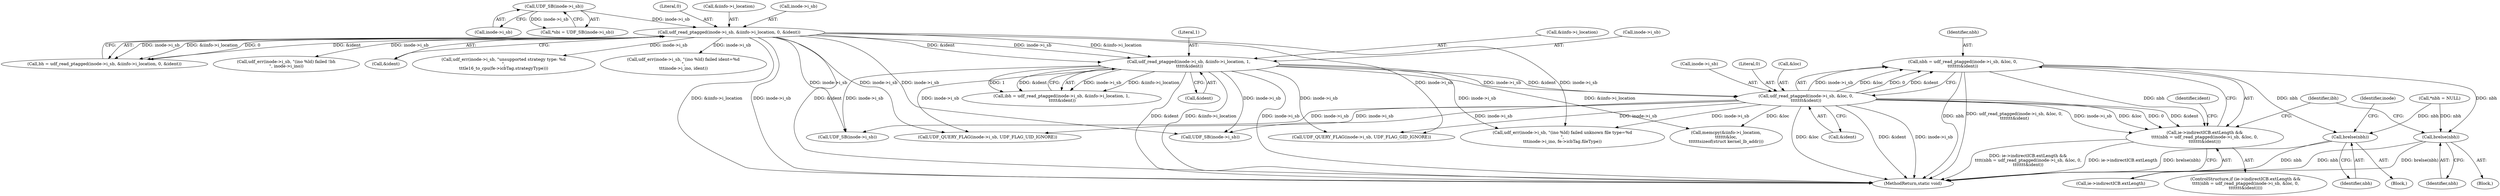 digraph "0_linux_c03aa9f6e1f938618e6db2e23afef0574efeeb65@API" {
"1000254" [label="(Call,nbh = udf_read_ptagged(inode->i_sb, &loc, 0,\n\t\t\t\t\t\t\t&ident))"];
"1000256" [label="(Call,udf_read_ptagged(inode->i_sb, &loc, 0,\n\t\t\t\t\t\t\t&ident))"];
"1000208" [label="(Call,udf_read_ptagged(inode->i_sb, &iinfo->i_location, 1,\n \t\t\t\t\t&ident))"];
"1000128" [label="(Call,udf_read_ptagged(inode->i_sb, &iinfo->i_location, 0, &ident))"];
"1000121" [label="(Call,UDF_SB(inode->i_sb))"];
"1000248" [label="(Call,ie->indirectICB.extLength &&\n\t\t\t\t(nbh = udf_read_ptagged(inode->i_sb, &loc, 0,\n\t\t\t\t\t\t\t&ident)))"];
"1000288" [label="(Call,brelse(nbh))"];
"1000293" [label="(Call,brelse(nbh))"];
"1000136" [label="(Literal,0)"];
"1000275" [label="(Call,memcpy(&iinfo->i_location,\n\t\t\t\t\t\t&loc,\n\t\t\t\t\t\tsizeof(struct kernel_lb_addr)))"];
"1000634" [label="(Call,UDF_SB(inode->i_sb))"];
"1000248" [label="(Call,ie->indirectICB.extLength &&\n\t\t\t\t(nbh = udf_read_ptagged(inode->i_sb, &loc, 0,\n\t\t\t\t\t\t\t&ident)))"];
"1000296" [label="(Identifier,ibh)"];
"1000167" [label="(Call,udf_err(inode->i_sb, \"(ino %ld) failed ident=%d\n\",\n\t\t\tinode->i_ino, ident))"];
"1000257" [label="(Call,inode->i_sb)"];
"1000206" [label="(Call,ibh = udf_read_ptagged(inode->i_sb, &iinfo->i_location, 1,\n \t\t\t\t\t&ident))"];
"1000255" [label="(Identifier,nbh)"];
"1000216" [label="(Literal,1)"];
"1000291" [label="(Identifier,inode)"];
"1000585" [label="(Call,UDF_QUERY_FLAG(inode->i_sb, UDF_FLAG_UID_IGNORE))"];
"1000262" [label="(Literal,0)"];
"1000600" [label="(Call,UDF_SB(inode->i_sb))"];
"1000137" [label="(Call,&ident)"];
"1001156" [label="(MethodReturn,static void)"];
"1000126" [label="(Call,bh = udf_read_ptagged(inode->i_sb, &iinfo->i_location, 0, &ident))"];
"1000143" [label="(Call,udf_err(inode->i_sb, \"(ino %ld) failed !bh\n\", inode->i_ino))"];
"1000260" [label="(Call,&loc)"];
"1000132" [label="(Call,&iinfo->i_location)"];
"1000129" [label="(Call,inode->i_sb)"];
"1000256" [label="(Call,udf_read_ptagged(inode->i_sb, &loc, 0,\n\t\t\t\t\t\t\t&ident))"];
"1000265" [label="(Block,)"];
"1000263" [label="(Call,&ident)"];
"1000274" [label="(Block,)"];
"1000227" [label="(Call,*nbh = NULL)"];
"1000294" [label="(Identifier,nbh)"];
"1000208" [label="(Call,udf_read_ptagged(inode->i_sb, &iinfo->i_location, 1,\n \t\t\t\t\t&ident))"];
"1000293" [label="(Call,brelse(nbh))"];
"1000288" [label="(Call,brelse(nbh))"];
"1000254" [label="(Call,nbh = udf_read_ptagged(inode->i_sb, &loc, 0,\n\t\t\t\t\t\t\t&ident))"];
"1000212" [label="(Call,&iinfo->i_location)"];
"1000119" [label="(Call,*sbi = UDF_SB(inode->i_sb))"];
"1000308" [label="(Call,udf_err(inode->i_sb, \"unsupported strategy type: %d\n\",\n\t\t\tle16_to_cpu(fe->icbTag.strategyType)))"];
"1000128" [label="(Call,udf_read_ptagged(inode->i_sb, &iinfo->i_location, 0, &ident))"];
"1000217" [label="(Call,&ident)"];
"1000249" [label="(Call,ie->indirectICB.extLength)"];
"1000619" [label="(Call,UDF_QUERY_FLAG(inode->i_sb, UDF_FLAG_GID_IGNORE))"];
"1000209" [label="(Call,inode->i_sb)"];
"1000122" [label="(Call,inode->i_sb)"];
"1000289" [label="(Identifier,nbh)"];
"1000247" [label="(ControlStructure,if (ie->indirectICB.extLength &&\n\t\t\t\t(nbh = udf_read_ptagged(inode->i_sb, &loc, 0,\n\t\t\t\t\t\t\t&ident))))"];
"1000269" [label="(Identifier,ident)"];
"1001098" [label="(Call,udf_err(inode->i_sb, \"(ino %ld) failed unknown file type=%d\n\",\n\t\t\tinode->i_ino, fe->icbTag.fileType))"];
"1000121" [label="(Call,UDF_SB(inode->i_sb))"];
"1000254" -> "1000248"  [label="AST: "];
"1000254" -> "1000256"  [label="CFG: "];
"1000255" -> "1000254"  [label="AST: "];
"1000256" -> "1000254"  [label="AST: "];
"1000248" -> "1000254"  [label="CFG: "];
"1000254" -> "1001156"  [label="DDG: nbh"];
"1000254" -> "1001156"  [label="DDG: udf_read_ptagged(inode->i_sb, &loc, 0,\n\t\t\t\t\t\t\t&ident)"];
"1000254" -> "1000248"  [label="DDG: nbh"];
"1000256" -> "1000254"  [label="DDG: inode->i_sb"];
"1000256" -> "1000254"  [label="DDG: &loc"];
"1000256" -> "1000254"  [label="DDG: 0"];
"1000256" -> "1000254"  [label="DDG: &ident"];
"1000254" -> "1000288"  [label="DDG: nbh"];
"1000254" -> "1000293"  [label="DDG: nbh"];
"1000256" -> "1000263"  [label="CFG: "];
"1000257" -> "1000256"  [label="AST: "];
"1000260" -> "1000256"  [label="AST: "];
"1000262" -> "1000256"  [label="AST: "];
"1000263" -> "1000256"  [label="AST: "];
"1000256" -> "1001156"  [label="DDG: &loc"];
"1000256" -> "1001156"  [label="DDG: &ident"];
"1000256" -> "1001156"  [label="DDG: inode->i_sb"];
"1000256" -> "1000248"  [label="DDG: inode->i_sb"];
"1000256" -> "1000248"  [label="DDG: &loc"];
"1000256" -> "1000248"  [label="DDG: 0"];
"1000256" -> "1000248"  [label="DDG: &ident"];
"1000208" -> "1000256"  [label="DDG: inode->i_sb"];
"1000208" -> "1000256"  [label="DDG: &ident"];
"1000256" -> "1000275"  [label="DDG: &loc"];
"1000256" -> "1000585"  [label="DDG: inode->i_sb"];
"1000256" -> "1000600"  [label="DDG: inode->i_sb"];
"1000256" -> "1000619"  [label="DDG: inode->i_sb"];
"1000256" -> "1000634"  [label="DDG: inode->i_sb"];
"1000256" -> "1001098"  [label="DDG: inode->i_sb"];
"1000208" -> "1000206"  [label="AST: "];
"1000208" -> "1000217"  [label="CFG: "];
"1000209" -> "1000208"  [label="AST: "];
"1000212" -> "1000208"  [label="AST: "];
"1000216" -> "1000208"  [label="AST: "];
"1000217" -> "1000208"  [label="AST: "];
"1000206" -> "1000208"  [label="CFG: "];
"1000208" -> "1001156"  [label="DDG: inode->i_sb"];
"1000208" -> "1001156"  [label="DDG: &ident"];
"1000208" -> "1001156"  [label="DDG: &iinfo->i_location"];
"1000208" -> "1000206"  [label="DDG: inode->i_sb"];
"1000208" -> "1000206"  [label="DDG: &iinfo->i_location"];
"1000208" -> "1000206"  [label="DDG: 1"];
"1000208" -> "1000206"  [label="DDG: &ident"];
"1000128" -> "1000208"  [label="DDG: inode->i_sb"];
"1000128" -> "1000208"  [label="DDG: &iinfo->i_location"];
"1000128" -> "1000208"  [label="DDG: &ident"];
"1000208" -> "1000275"  [label="DDG: &iinfo->i_location"];
"1000208" -> "1000585"  [label="DDG: inode->i_sb"];
"1000208" -> "1000600"  [label="DDG: inode->i_sb"];
"1000208" -> "1000619"  [label="DDG: inode->i_sb"];
"1000208" -> "1000634"  [label="DDG: inode->i_sb"];
"1000208" -> "1001098"  [label="DDG: inode->i_sb"];
"1000128" -> "1000126"  [label="AST: "];
"1000128" -> "1000137"  [label="CFG: "];
"1000129" -> "1000128"  [label="AST: "];
"1000132" -> "1000128"  [label="AST: "];
"1000136" -> "1000128"  [label="AST: "];
"1000137" -> "1000128"  [label="AST: "];
"1000126" -> "1000128"  [label="CFG: "];
"1000128" -> "1001156"  [label="DDG: &iinfo->i_location"];
"1000128" -> "1001156"  [label="DDG: inode->i_sb"];
"1000128" -> "1001156"  [label="DDG: &ident"];
"1000128" -> "1000126"  [label="DDG: inode->i_sb"];
"1000128" -> "1000126"  [label="DDG: &iinfo->i_location"];
"1000128" -> "1000126"  [label="DDG: 0"];
"1000128" -> "1000126"  [label="DDG: &ident"];
"1000121" -> "1000128"  [label="DDG: inode->i_sb"];
"1000128" -> "1000143"  [label="DDG: inode->i_sb"];
"1000128" -> "1000167"  [label="DDG: inode->i_sb"];
"1000128" -> "1000308"  [label="DDG: inode->i_sb"];
"1000128" -> "1000585"  [label="DDG: inode->i_sb"];
"1000128" -> "1000600"  [label="DDG: inode->i_sb"];
"1000128" -> "1000619"  [label="DDG: inode->i_sb"];
"1000128" -> "1000634"  [label="DDG: inode->i_sb"];
"1000128" -> "1001098"  [label="DDG: inode->i_sb"];
"1000121" -> "1000119"  [label="AST: "];
"1000121" -> "1000122"  [label="CFG: "];
"1000122" -> "1000121"  [label="AST: "];
"1000119" -> "1000121"  [label="CFG: "];
"1000121" -> "1000119"  [label="DDG: inode->i_sb"];
"1000248" -> "1000247"  [label="AST: "];
"1000248" -> "1000249"  [label="CFG: "];
"1000249" -> "1000248"  [label="AST: "];
"1000269" -> "1000248"  [label="CFG: "];
"1000296" -> "1000248"  [label="CFG: "];
"1000248" -> "1001156"  [label="DDG: ie->indirectICB.extLength &&\n\t\t\t\t(nbh = udf_read_ptagged(inode->i_sb, &loc, 0,\n\t\t\t\t\t\t\t&ident))"];
"1000248" -> "1001156"  [label="DDG: ie->indirectICB.extLength"];
"1000288" -> "1000274"  [label="AST: "];
"1000288" -> "1000289"  [label="CFG: "];
"1000289" -> "1000288"  [label="AST: "];
"1000291" -> "1000288"  [label="CFG: "];
"1000288" -> "1001156"  [label="DDG: nbh"];
"1000288" -> "1001156"  [label="DDG: brelse(nbh)"];
"1000227" -> "1000288"  [label="DDG: nbh"];
"1000293" -> "1000265"  [label="AST: "];
"1000293" -> "1000294"  [label="CFG: "];
"1000294" -> "1000293"  [label="AST: "];
"1000296" -> "1000293"  [label="CFG: "];
"1000293" -> "1001156"  [label="DDG: nbh"];
"1000293" -> "1001156"  [label="DDG: brelse(nbh)"];
"1000227" -> "1000293"  [label="DDG: nbh"];
}

